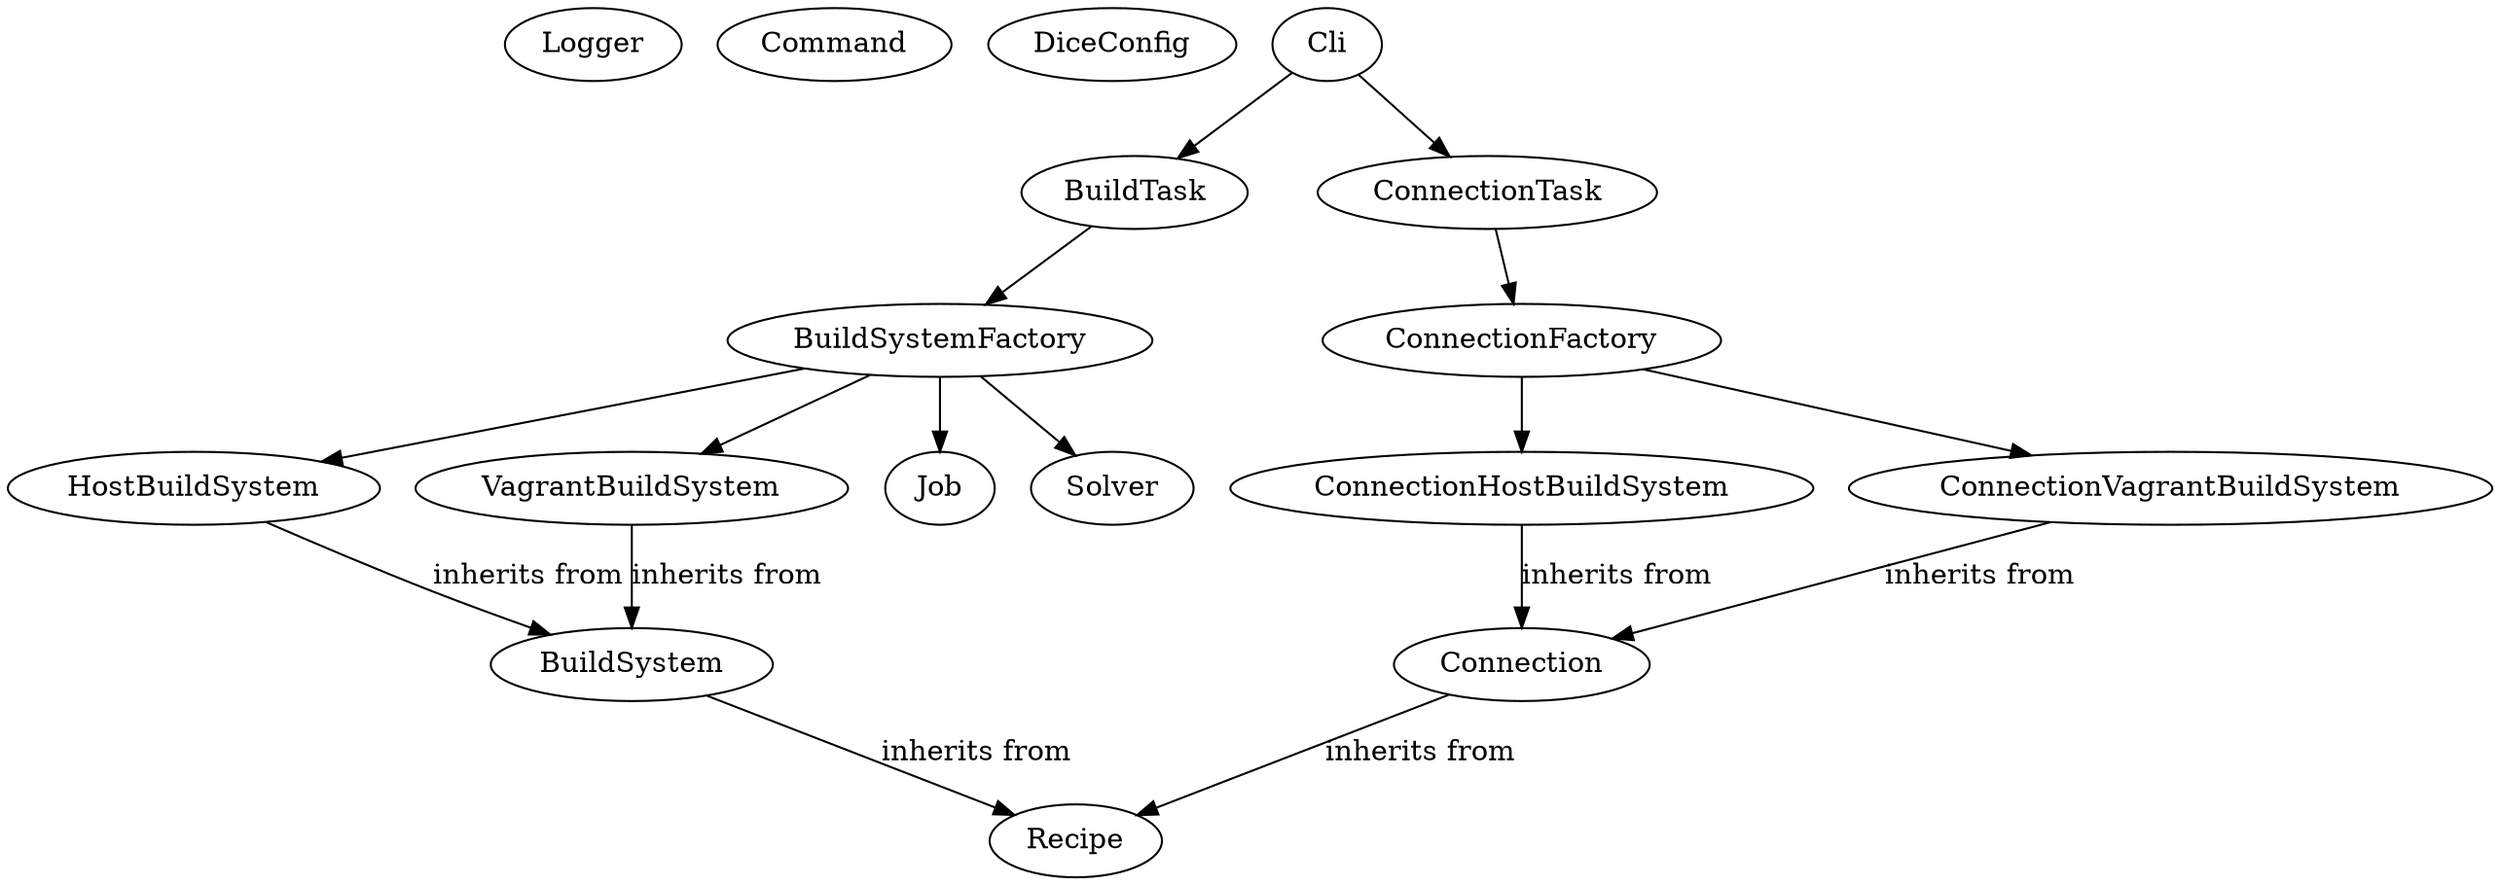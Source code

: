 digraph G {
  Logger;
  Command;
  DiceConfig;

  Cli;
  Cli -> BuildTask;

  Cli -> ConnectionTask;

  ConnectionHostBuildSystem -> Connection [label="inherits from"];
  ConnectionVagrantBuildSystem -> Connection [label="inherits from"];
  Connection -> Recipe [label="inherits from"];

  HostBuildSystem -> BuildSystem [label="inherits from"];
  VagrantBuildSystem -> BuildSystem [label="inherits from"];
  BuildSystem -> Recipe [label="inherits from"];

  ConnectionFactory -> ConnectionVagrantBuildSystem;
  ConnectionFactory -> ConnectionHostBuildSystem;

  ConnectionTask -> ConnectionFactory;

  BuildSystemFactory -> Job;
  BuildSystemFactory -> Solver;

  BuildSystemFactory -> HostBuildSystem
  BuildSystemFactory -> VagrantBuildSystem

  BuildTask -> BuildSystemFactory;
}
